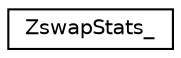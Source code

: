 digraph "Graphical Class Hierarchy"
{
  edge [fontname="Helvetica",fontsize="10",labelfontname="Helvetica",labelfontsize="10"];
  node [fontname="Helvetica",fontsize="10",shape=record];
  rankdir="LR";
  Node0 [label="ZswapStats_",height=0.2,width=0.4,color="black", fillcolor="white", style="filled",URL="$structZswapStats__.html"];
}
